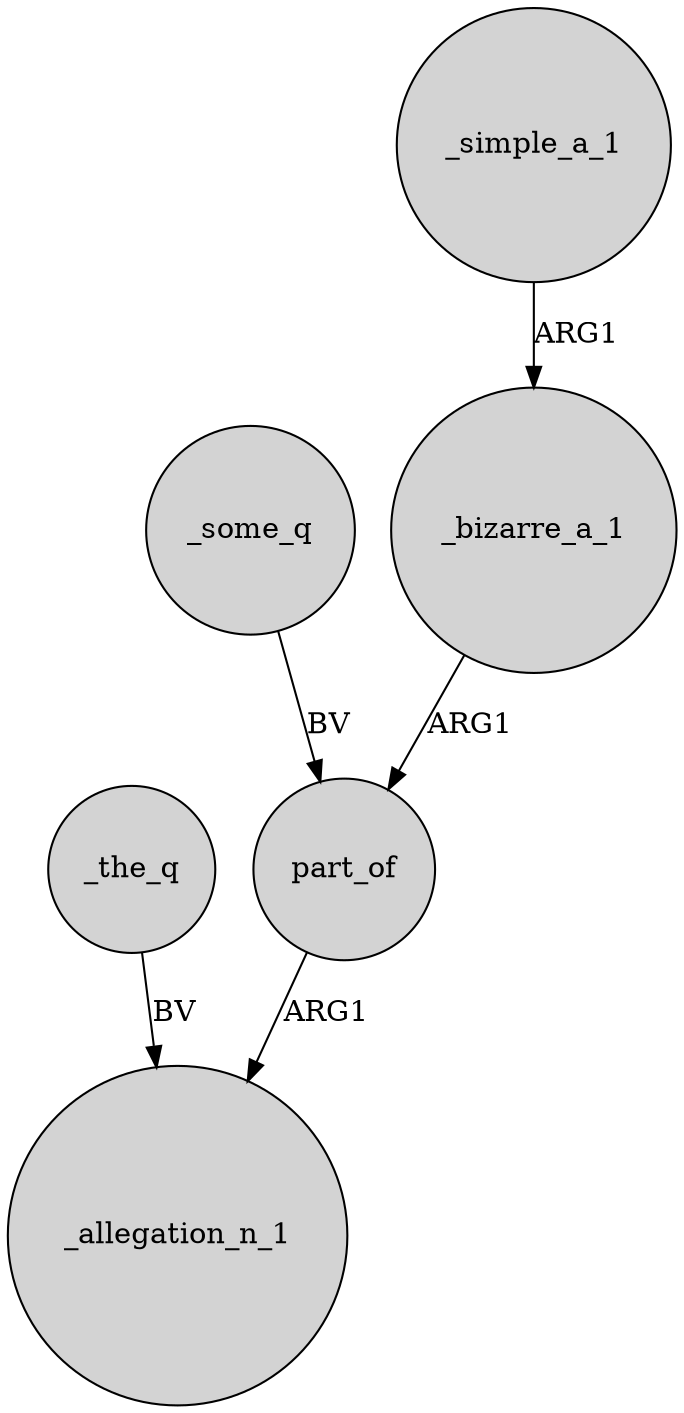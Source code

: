digraph {
	node [shape=circle style=filled]
	_bizarre_a_1 -> part_of [label=ARG1]
	_simple_a_1 -> _bizarre_a_1 [label=ARG1]
	_the_q -> _allegation_n_1 [label=BV]
	part_of -> _allegation_n_1 [label=ARG1]
	_some_q -> part_of [label=BV]
}
